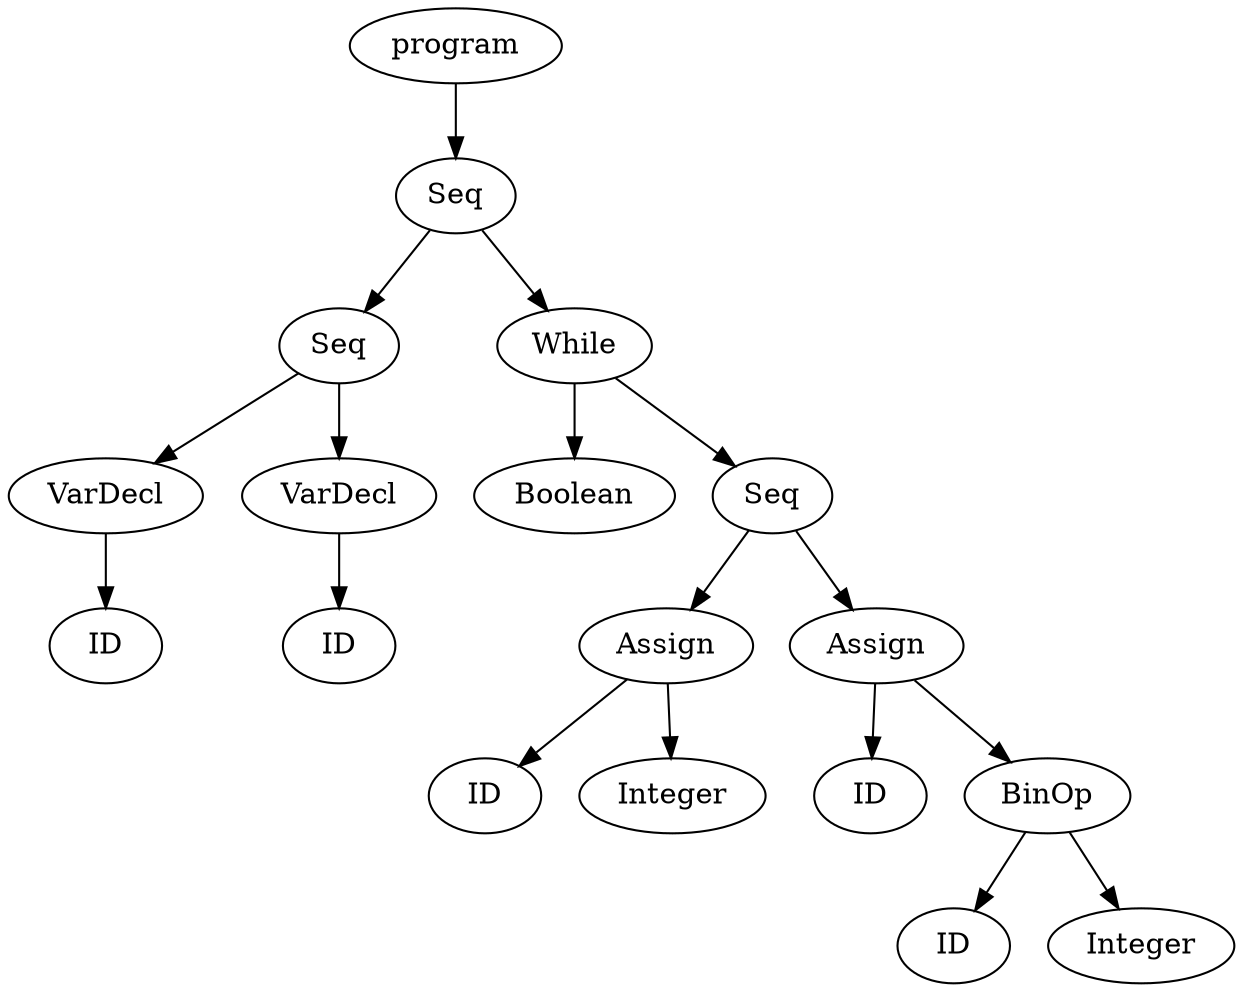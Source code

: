 digraph AST {
  0 [label="program"];
  1 [label="Seq"];
  0 -> 1;
  2 [label="Seq"];
  1 -> 2;
  3 [label="VarDecl"];
  2 -> 3;
  4 [label="ID"];
  3 -> 4;
  5 [label="VarDecl"];
  2 -> 5;
  6 [label="ID"];
  5 -> 6;
  7 [label="While"];
  1 -> 7;
  8 [label="Boolean"];
  7 -> 8;
  9 [label="Seq"];
  7 -> 9;
  10 [label="Assign"];
  9 -> 10;
  11 [label="ID"];
  10 -> 11;
  12 [label="Integer"];
  10 -> 12;
  13 [label="Assign"];
  9 -> 13;
  14 [label="ID"];
  13 -> 14;
  15 [label="BinOp"];
  13 -> 15;
  16 [label="ID"];
  15 -> 16;
  17 [label="Integer"];
  15 -> 17;
}